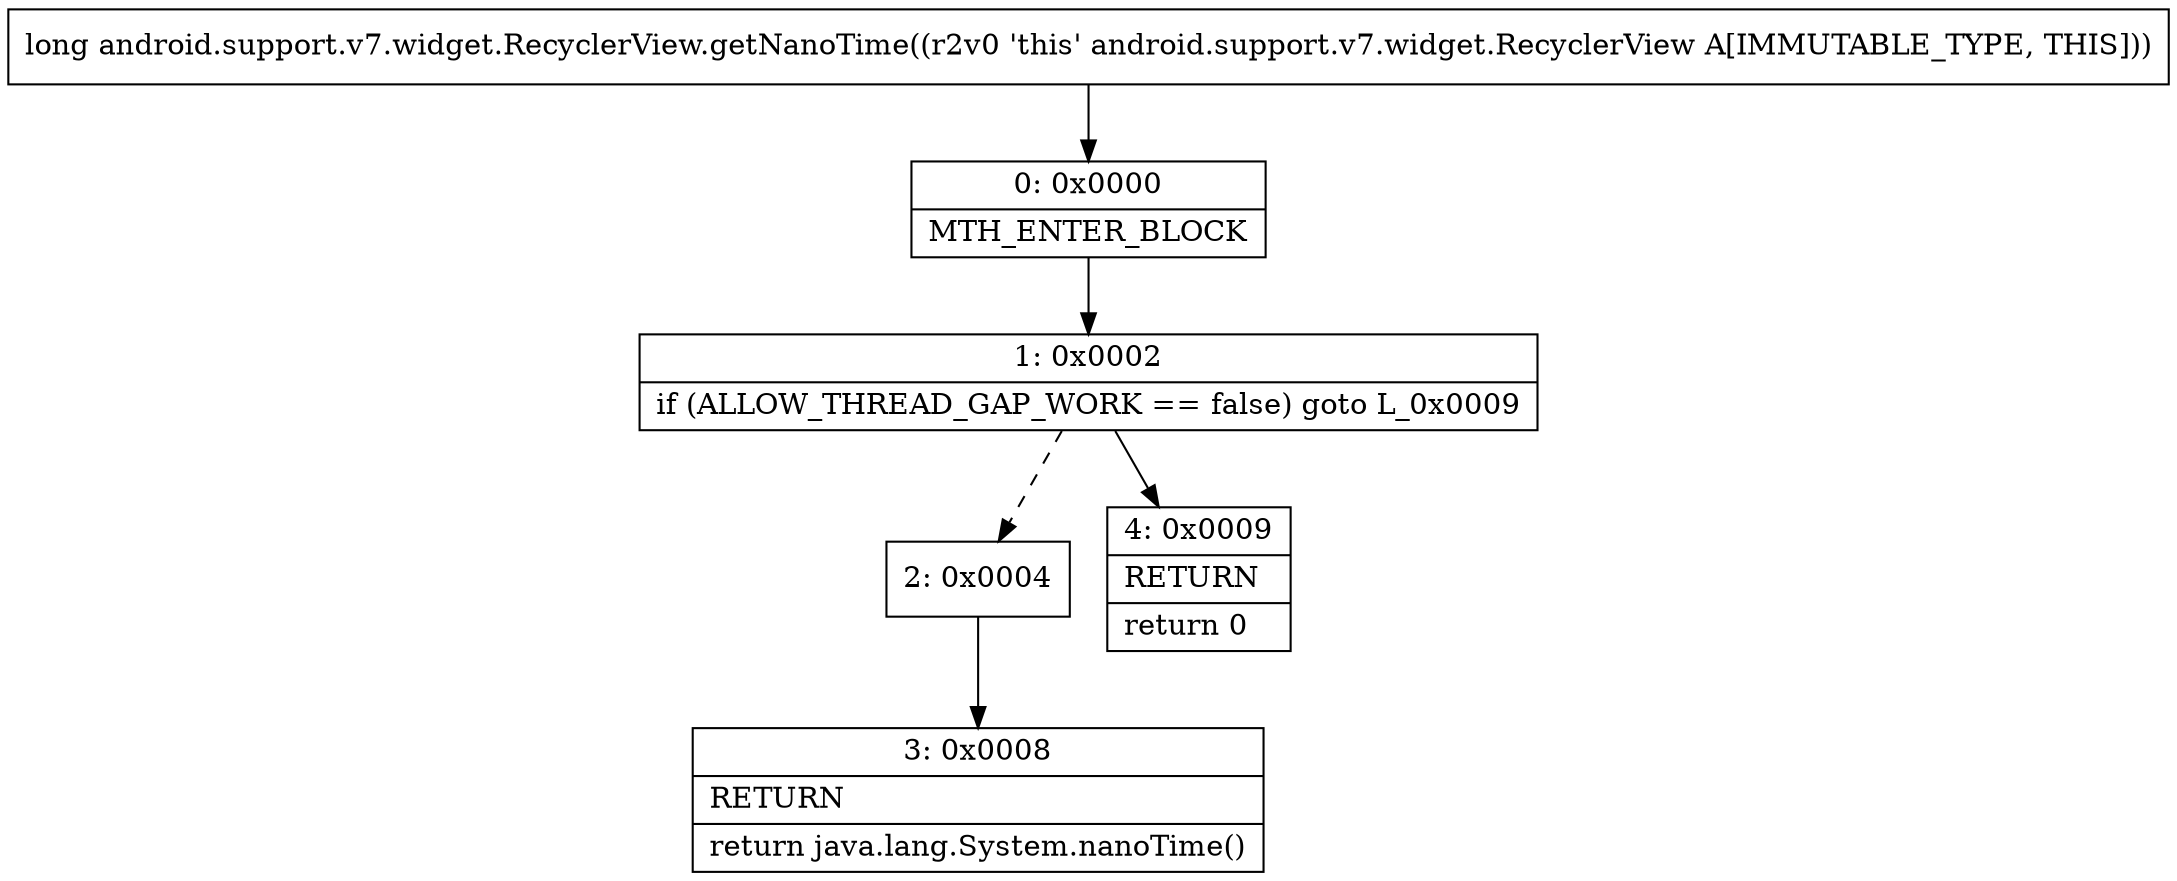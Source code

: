digraph "CFG forandroid.support.v7.widget.RecyclerView.getNanoTime()J" {
Node_0 [shape=record,label="{0\:\ 0x0000|MTH_ENTER_BLOCK\l}"];
Node_1 [shape=record,label="{1\:\ 0x0002|if (ALLOW_THREAD_GAP_WORK == false) goto L_0x0009\l}"];
Node_2 [shape=record,label="{2\:\ 0x0004}"];
Node_3 [shape=record,label="{3\:\ 0x0008|RETURN\l|return java.lang.System.nanoTime()\l}"];
Node_4 [shape=record,label="{4\:\ 0x0009|RETURN\l|return 0\l}"];
MethodNode[shape=record,label="{long android.support.v7.widget.RecyclerView.getNanoTime((r2v0 'this' android.support.v7.widget.RecyclerView A[IMMUTABLE_TYPE, THIS])) }"];
MethodNode -> Node_0;
Node_0 -> Node_1;
Node_1 -> Node_2[style=dashed];
Node_1 -> Node_4;
Node_2 -> Node_3;
}


